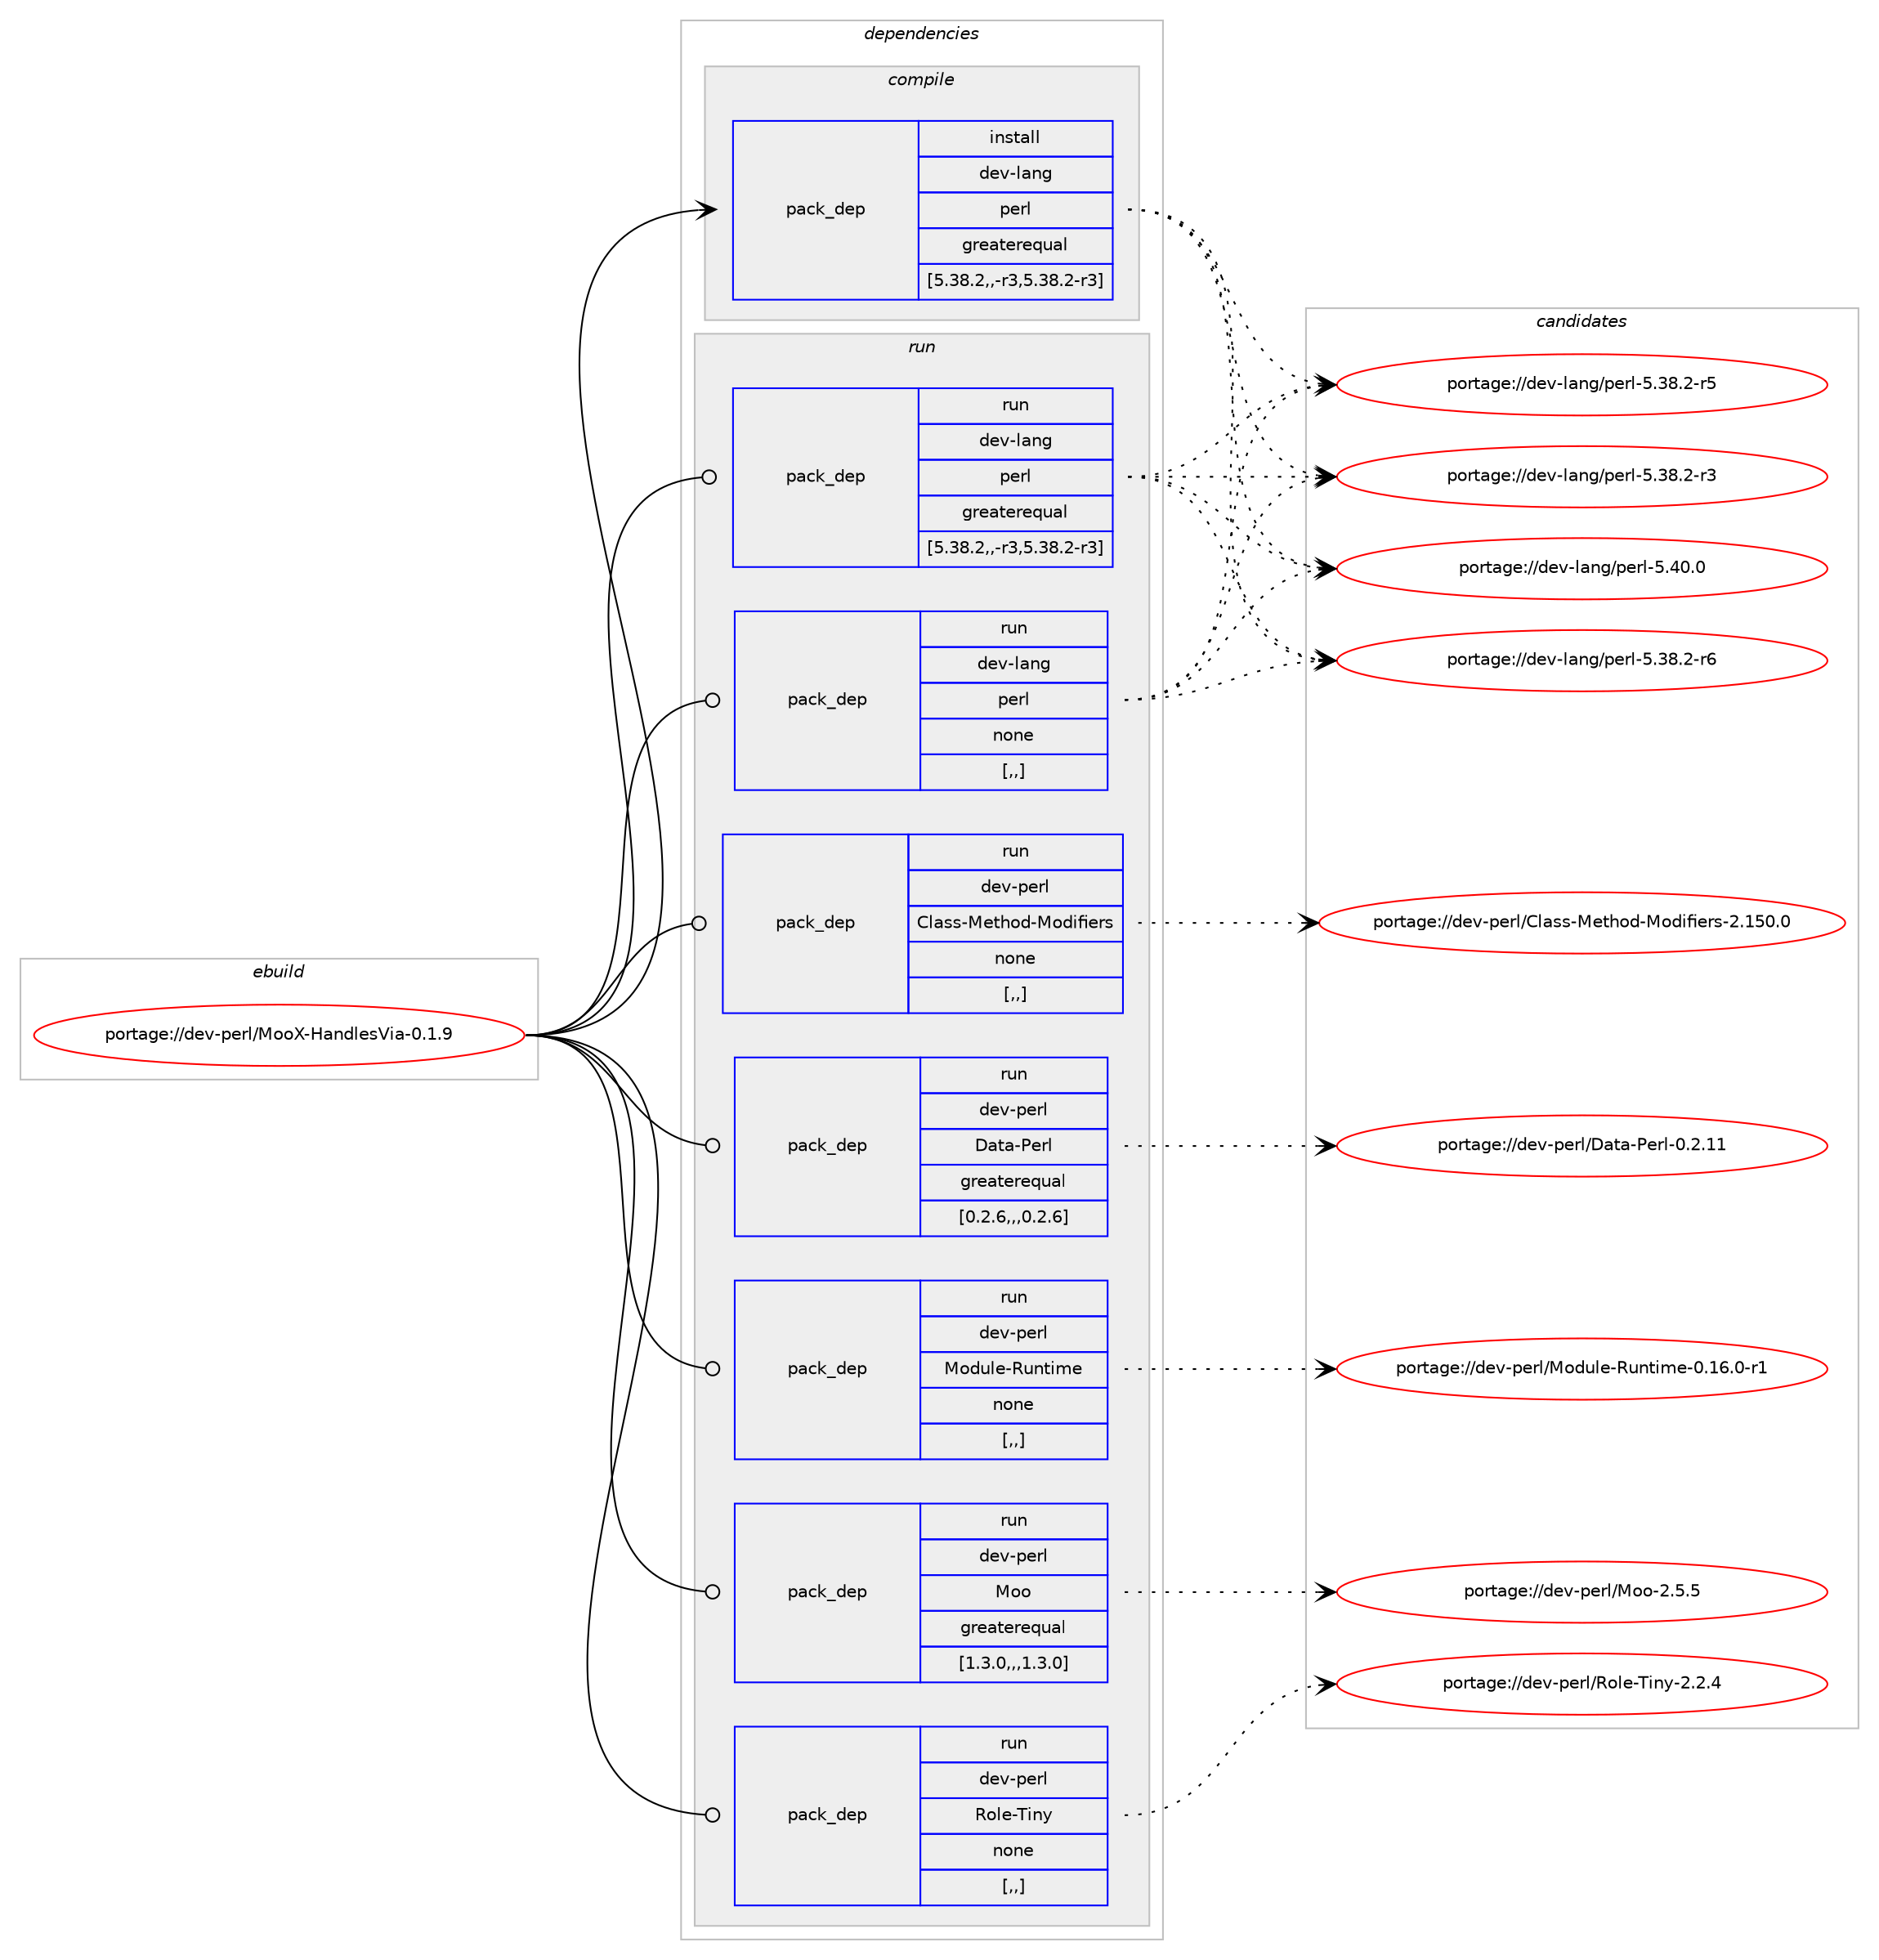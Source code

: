 digraph prolog {

# *************
# Graph options
# *************

newrank=true;
concentrate=true;
compound=true;
graph [rankdir=LR,fontname=Helvetica,fontsize=10,ranksep=1.5];#, ranksep=2.5, nodesep=0.2];
edge  [arrowhead=vee];
node  [fontname=Helvetica,fontsize=10];

# **********
# The ebuild
# **********

subgraph cluster_leftcol {
color=gray;
rank=same;
label=<<i>ebuild</i>>;
id [label="portage://dev-perl/MooX-HandlesVia-0.1.9", color=red, width=4, href="../dev-perl/MooX-HandlesVia-0.1.9.svg"];
}

# ****************
# The dependencies
# ****************

subgraph cluster_midcol {
color=gray;
label=<<i>dependencies</i>>;
subgraph cluster_compile {
fillcolor="#eeeeee";
style=filled;
label=<<i>compile</i>>;
subgraph pack101828 {
dependency132698 [label=<<TABLE BORDER="0" CELLBORDER="1" CELLSPACING="0" CELLPADDING="4" WIDTH="220"><TR><TD ROWSPAN="6" CELLPADDING="30">pack_dep</TD></TR><TR><TD WIDTH="110">install</TD></TR><TR><TD>dev-lang</TD></TR><TR><TD>perl</TD></TR><TR><TD>greaterequal</TD></TR><TR><TD>[5.38.2,,-r3,5.38.2-r3]</TD></TR></TABLE>>, shape=none, color=blue];
}
id:e -> dependency132698:w [weight=20,style="solid",arrowhead="vee"];
}
subgraph cluster_compileandrun {
fillcolor="#eeeeee";
style=filled;
label=<<i>compile and run</i>>;
}
subgraph cluster_run {
fillcolor="#eeeeee";
style=filled;
label=<<i>run</i>>;
subgraph pack101829 {
dependency132699 [label=<<TABLE BORDER="0" CELLBORDER="1" CELLSPACING="0" CELLPADDING="4" WIDTH="220"><TR><TD ROWSPAN="6" CELLPADDING="30">pack_dep</TD></TR><TR><TD WIDTH="110">run</TD></TR><TR><TD>dev-lang</TD></TR><TR><TD>perl</TD></TR><TR><TD>greaterequal</TD></TR><TR><TD>[5.38.2,,-r3,5.38.2-r3]</TD></TR></TABLE>>, shape=none, color=blue];
}
id:e -> dependency132699:w [weight=20,style="solid",arrowhead="odot"];
subgraph pack101830 {
dependency132700 [label=<<TABLE BORDER="0" CELLBORDER="1" CELLSPACING="0" CELLPADDING="4" WIDTH="220"><TR><TD ROWSPAN="6" CELLPADDING="30">pack_dep</TD></TR><TR><TD WIDTH="110">run</TD></TR><TR><TD>dev-lang</TD></TR><TR><TD>perl</TD></TR><TR><TD>none</TD></TR><TR><TD>[,,]</TD></TR></TABLE>>, shape=none, color=blue];
}
id:e -> dependency132700:w [weight=20,style="solid",arrowhead="odot"];
subgraph pack101831 {
dependency132701 [label=<<TABLE BORDER="0" CELLBORDER="1" CELLSPACING="0" CELLPADDING="4" WIDTH="220"><TR><TD ROWSPAN="6" CELLPADDING="30">pack_dep</TD></TR><TR><TD WIDTH="110">run</TD></TR><TR><TD>dev-perl</TD></TR><TR><TD>Class-Method-Modifiers</TD></TR><TR><TD>none</TD></TR><TR><TD>[,,]</TD></TR></TABLE>>, shape=none, color=blue];
}
id:e -> dependency132701:w [weight=20,style="solid",arrowhead="odot"];
subgraph pack101832 {
dependency132702 [label=<<TABLE BORDER="0" CELLBORDER="1" CELLSPACING="0" CELLPADDING="4" WIDTH="220"><TR><TD ROWSPAN="6" CELLPADDING="30">pack_dep</TD></TR><TR><TD WIDTH="110">run</TD></TR><TR><TD>dev-perl</TD></TR><TR><TD>Data-Perl</TD></TR><TR><TD>greaterequal</TD></TR><TR><TD>[0.2.6,,,0.2.6]</TD></TR></TABLE>>, shape=none, color=blue];
}
id:e -> dependency132702:w [weight=20,style="solid",arrowhead="odot"];
subgraph pack101833 {
dependency132703 [label=<<TABLE BORDER="0" CELLBORDER="1" CELLSPACING="0" CELLPADDING="4" WIDTH="220"><TR><TD ROWSPAN="6" CELLPADDING="30">pack_dep</TD></TR><TR><TD WIDTH="110">run</TD></TR><TR><TD>dev-perl</TD></TR><TR><TD>Module-Runtime</TD></TR><TR><TD>none</TD></TR><TR><TD>[,,]</TD></TR></TABLE>>, shape=none, color=blue];
}
id:e -> dependency132703:w [weight=20,style="solid",arrowhead="odot"];
subgraph pack101834 {
dependency132704 [label=<<TABLE BORDER="0" CELLBORDER="1" CELLSPACING="0" CELLPADDING="4" WIDTH="220"><TR><TD ROWSPAN="6" CELLPADDING="30">pack_dep</TD></TR><TR><TD WIDTH="110">run</TD></TR><TR><TD>dev-perl</TD></TR><TR><TD>Moo</TD></TR><TR><TD>greaterequal</TD></TR><TR><TD>[1.3.0,,,1.3.0]</TD></TR></TABLE>>, shape=none, color=blue];
}
id:e -> dependency132704:w [weight=20,style="solid",arrowhead="odot"];
subgraph pack101835 {
dependency132705 [label=<<TABLE BORDER="0" CELLBORDER="1" CELLSPACING="0" CELLPADDING="4" WIDTH="220"><TR><TD ROWSPAN="6" CELLPADDING="30">pack_dep</TD></TR><TR><TD WIDTH="110">run</TD></TR><TR><TD>dev-perl</TD></TR><TR><TD>Role-Tiny</TD></TR><TR><TD>none</TD></TR><TR><TD>[,,]</TD></TR></TABLE>>, shape=none, color=blue];
}
id:e -> dependency132705:w [weight=20,style="solid",arrowhead="odot"];
}
}

# **************
# The candidates
# **************

subgraph cluster_choices {
rank=same;
color=gray;
label=<<i>candidates</i>>;

subgraph choice101828 {
color=black;
nodesep=1;
choice10010111845108971101034711210111410845534652484648 [label="portage://dev-lang/perl-5.40.0", color=red, width=4,href="../dev-lang/perl-5.40.0.svg"];
choice100101118451089711010347112101114108455346515646504511454 [label="portage://dev-lang/perl-5.38.2-r6", color=red, width=4,href="../dev-lang/perl-5.38.2-r6.svg"];
choice100101118451089711010347112101114108455346515646504511453 [label="portage://dev-lang/perl-5.38.2-r5", color=red, width=4,href="../dev-lang/perl-5.38.2-r5.svg"];
choice100101118451089711010347112101114108455346515646504511451 [label="portage://dev-lang/perl-5.38.2-r3", color=red, width=4,href="../dev-lang/perl-5.38.2-r3.svg"];
dependency132698:e -> choice10010111845108971101034711210111410845534652484648:w [style=dotted,weight="100"];
dependency132698:e -> choice100101118451089711010347112101114108455346515646504511454:w [style=dotted,weight="100"];
dependency132698:e -> choice100101118451089711010347112101114108455346515646504511453:w [style=dotted,weight="100"];
dependency132698:e -> choice100101118451089711010347112101114108455346515646504511451:w [style=dotted,weight="100"];
}
subgraph choice101829 {
color=black;
nodesep=1;
choice10010111845108971101034711210111410845534652484648 [label="portage://dev-lang/perl-5.40.0", color=red, width=4,href="../dev-lang/perl-5.40.0.svg"];
choice100101118451089711010347112101114108455346515646504511454 [label="portage://dev-lang/perl-5.38.2-r6", color=red, width=4,href="../dev-lang/perl-5.38.2-r6.svg"];
choice100101118451089711010347112101114108455346515646504511453 [label="portage://dev-lang/perl-5.38.2-r5", color=red, width=4,href="../dev-lang/perl-5.38.2-r5.svg"];
choice100101118451089711010347112101114108455346515646504511451 [label="portage://dev-lang/perl-5.38.2-r3", color=red, width=4,href="../dev-lang/perl-5.38.2-r3.svg"];
dependency132699:e -> choice10010111845108971101034711210111410845534652484648:w [style=dotted,weight="100"];
dependency132699:e -> choice100101118451089711010347112101114108455346515646504511454:w [style=dotted,weight="100"];
dependency132699:e -> choice100101118451089711010347112101114108455346515646504511453:w [style=dotted,weight="100"];
dependency132699:e -> choice100101118451089711010347112101114108455346515646504511451:w [style=dotted,weight="100"];
}
subgraph choice101830 {
color=black;
nodesep=1;
choice10010111845108971101034711210111410845534652484648 [label="portage://dev-lang/perl-5.40.0", color=red, width=4,href="../dev-lang/perl-5.40.0.svg"];
choice100101118451089711010347112101114108455346515646504511454 [label="portage://dev-lang/perl-5.38.2-r6", color=red, width=4,href="../dev-lang/perl-5.38.2-r6.svg"];
choice100101118451089711010347112101114108455346515646504511453 [label="portage://dev-lang/perl-5.38.2-r5", color=red, width=4,href="../dev-lang/perl-5.38.2-r5.svg"];
choice100101118451089711010347112101114108455346515646504511451 [label="portage://dev-lang/perl-5.38.2-r3", color=red, width=4,href="../dev-lang/perl-5.38.2-r3.svg"];
dependency132700:e -> choice10010111845108971101034711210111410845534652484648:w [style=dotted,weight="100"];
dependency132700:e -> choice100101118451089711010347112101114108455346515646504511454:w [style=dotted,weight="100"];
dependency132700:e -> choice100101118451089711010347112101114108455346515646504511453:w [style=dotted,weight="100"];
dependency132700:e -> choice100101118451089711010347112101114108455346515646504511451:w [style=dotted,weight="100"];
}
subgraph choice101831 {
color=black;
nodesep=1;
choice10010111845112101114108476710897115115457710111610411110045771111001051021051011141154550464953484648 [label="portage://dev-perl/Class-Method-Modifiers-2.150.0", color=red, width=4,href="../dev-perl/Class-Method-Modifiers-2.150.0.svg"];
dependency132701:e -> choice10010111845112101114108476710897115115457710111610411110045771111001051021051011141154550464953484648:w [style=dotted,weight="100"];
}
subgraph choice101832 {
color=black;
nodesep=1;
choice1001011184511210111410847689711697458010111410845484650464949 [label="portage://dev-perl/Data-Perl-0.2.11", color=red, width=4,href="../dev-perl/Data-Perl-0.2.11.svg"];
dependency132702:e -> choice1001011184511210111410847689711697458010111410845484650464949:w [style=dotted,weight="100"];
}
subgraph choice101833 {
color=black;
nodesep=1;
choice1001011184511210111410847771111001171081014582117110116105109101454846495446484511449 [label="portage://dev-perl/Module-Runtime-0.16.0-r1", color=red, width=4,href="../dev-perl/Module-Runtime-0.16.0-r1.svg"];
dependency132703:e -> choice1001011184511210111410847771111001171081014582117110116105109101454846495446484511449:w [style=dotted,weight="100"];
}
subgraph choice101834 {
color=black;
nodesep=1;
choice100101118451121011141084777111111455046534653 [label="portage://dev-perl/Moo-2.5.5", color=red, width=4,href="../dev-perl/Moo-2.5.5.svg"];
dependency132704:e -> choice100101118451121011141084777111111455046534653:w [style=dotted,weight="100"];
}
subgraph choice101835 {
color=black;
nodesep=1;
choice1001011184511210111410847821111081014584105110121455046504652 [label="portage://dev-perl/Role-Tiny-2.2.4", color=red, width=4,href="../dev-perl/Role-Tiny-2.2.4.svg"];
dependency132705:e -> choice1001011184511210111410847821111081014584105110121455046504652:w [style=dotted,weight="100"];
}
}

}
